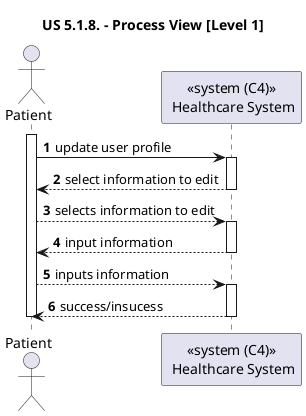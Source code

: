 @startuml

title "US 5.1.8. - Process View [Level 1]"

autonumber

actor Patient as ADM
participant "<<system (C4)>>\n Healthcare System" as SYS

activate ADM
ADM -> SYS : update user profile
activate SYS

SYS --> ADM : select information to edit
deactivate SYS

ADM --> SYS : selects information to edit
activate SYS

SYS --> ADM : input information
deactivate SYS

ADM --> SYS : inputs information
activate SYS

SYS --> ADM : success/insucess
deactivate SYS
deactivate ADM

@enduml